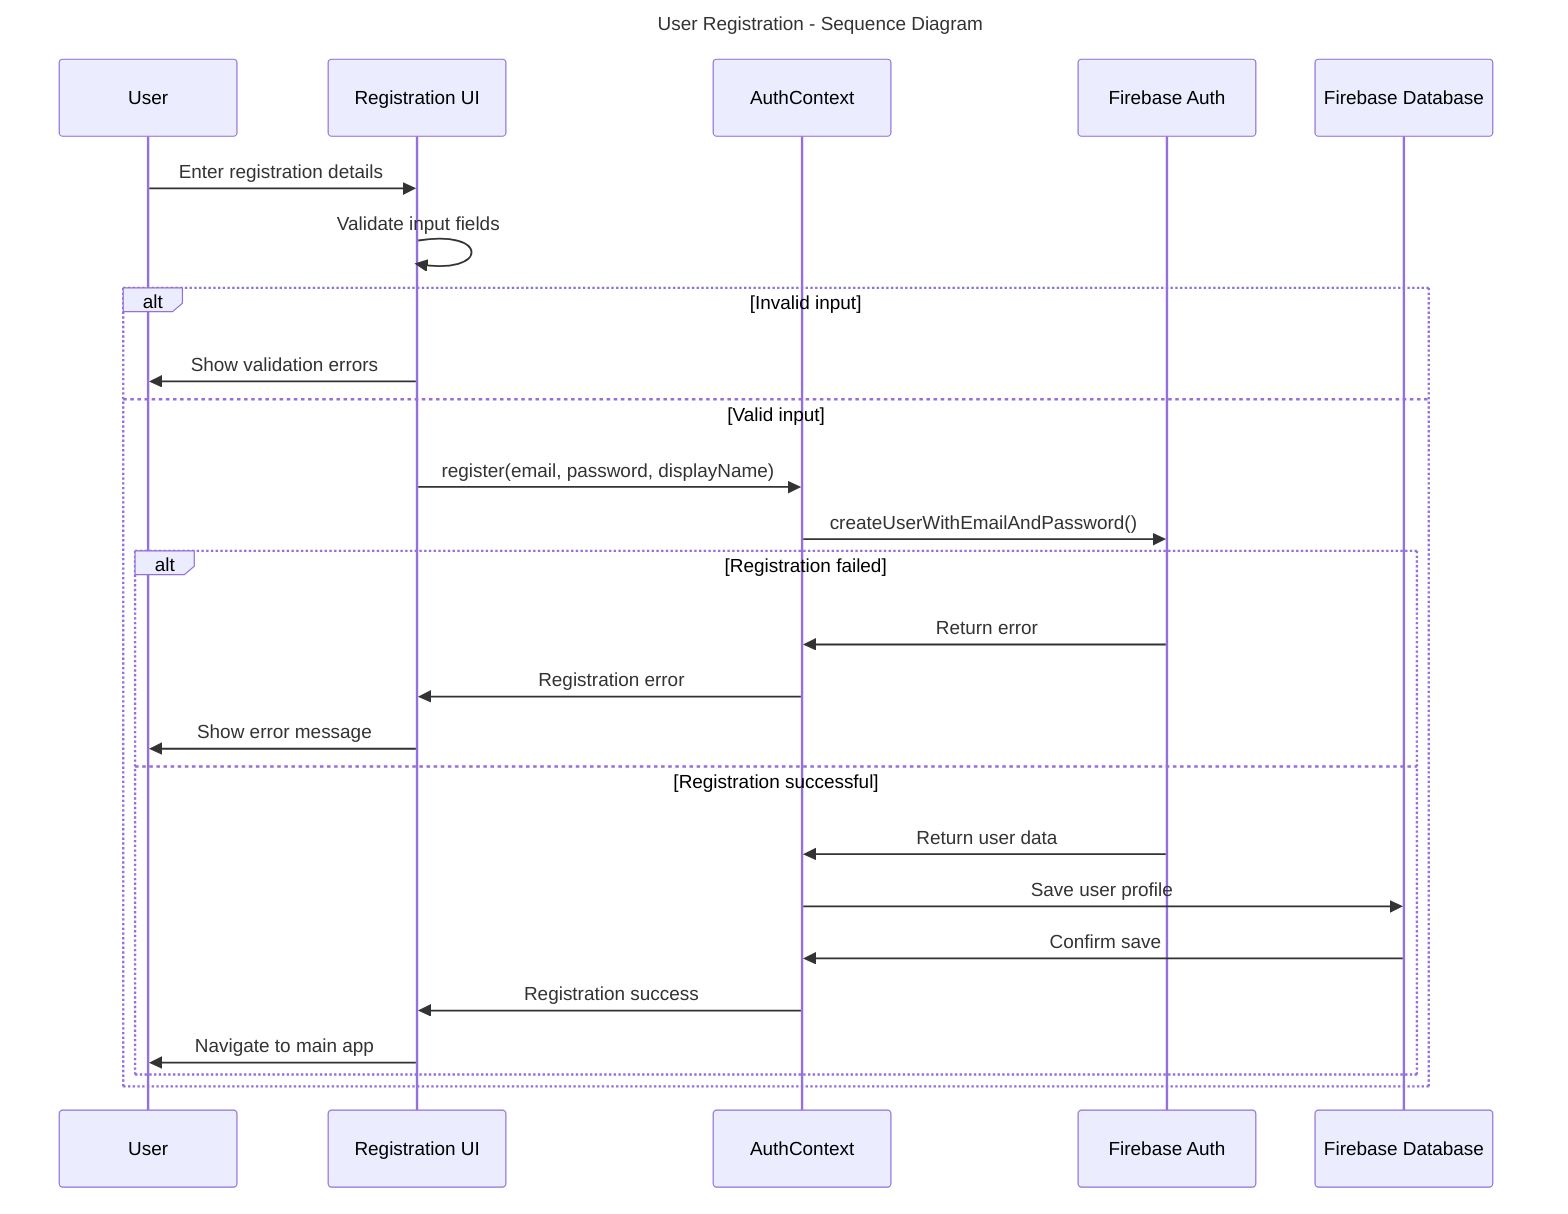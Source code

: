 ---
title: User Registration - Sequence Diagram
---
sequenceDiagram
    participant User
    participant UI as Registration UI
    participant Auth as AuthContext
    participant Firebase as Firebase Auth
    participant DB as Firebase Database

    User->>UI: Enter registration details
    UI->>UI: Validate input fields
    alt Invalid input
        UI->>User: Show validation errors
    else Valid input
        UI->>Auth: register(email, password, displayName)
        Auth->>Firebase: createUserWithEmailAndPassword()
        alt Registration failed
            Firebase->>Auth: Return error
            Auth->>UI: Registration error
            UI->>User: Show error message
        else Registration successful
            Firebase->>Auth: Return user data
            Auth->>DB: Save user profile
            DB->>Auth: Confirm save
            Auth->>UI: Registration success
            UI->>User: Navigate to main app
        end
    end